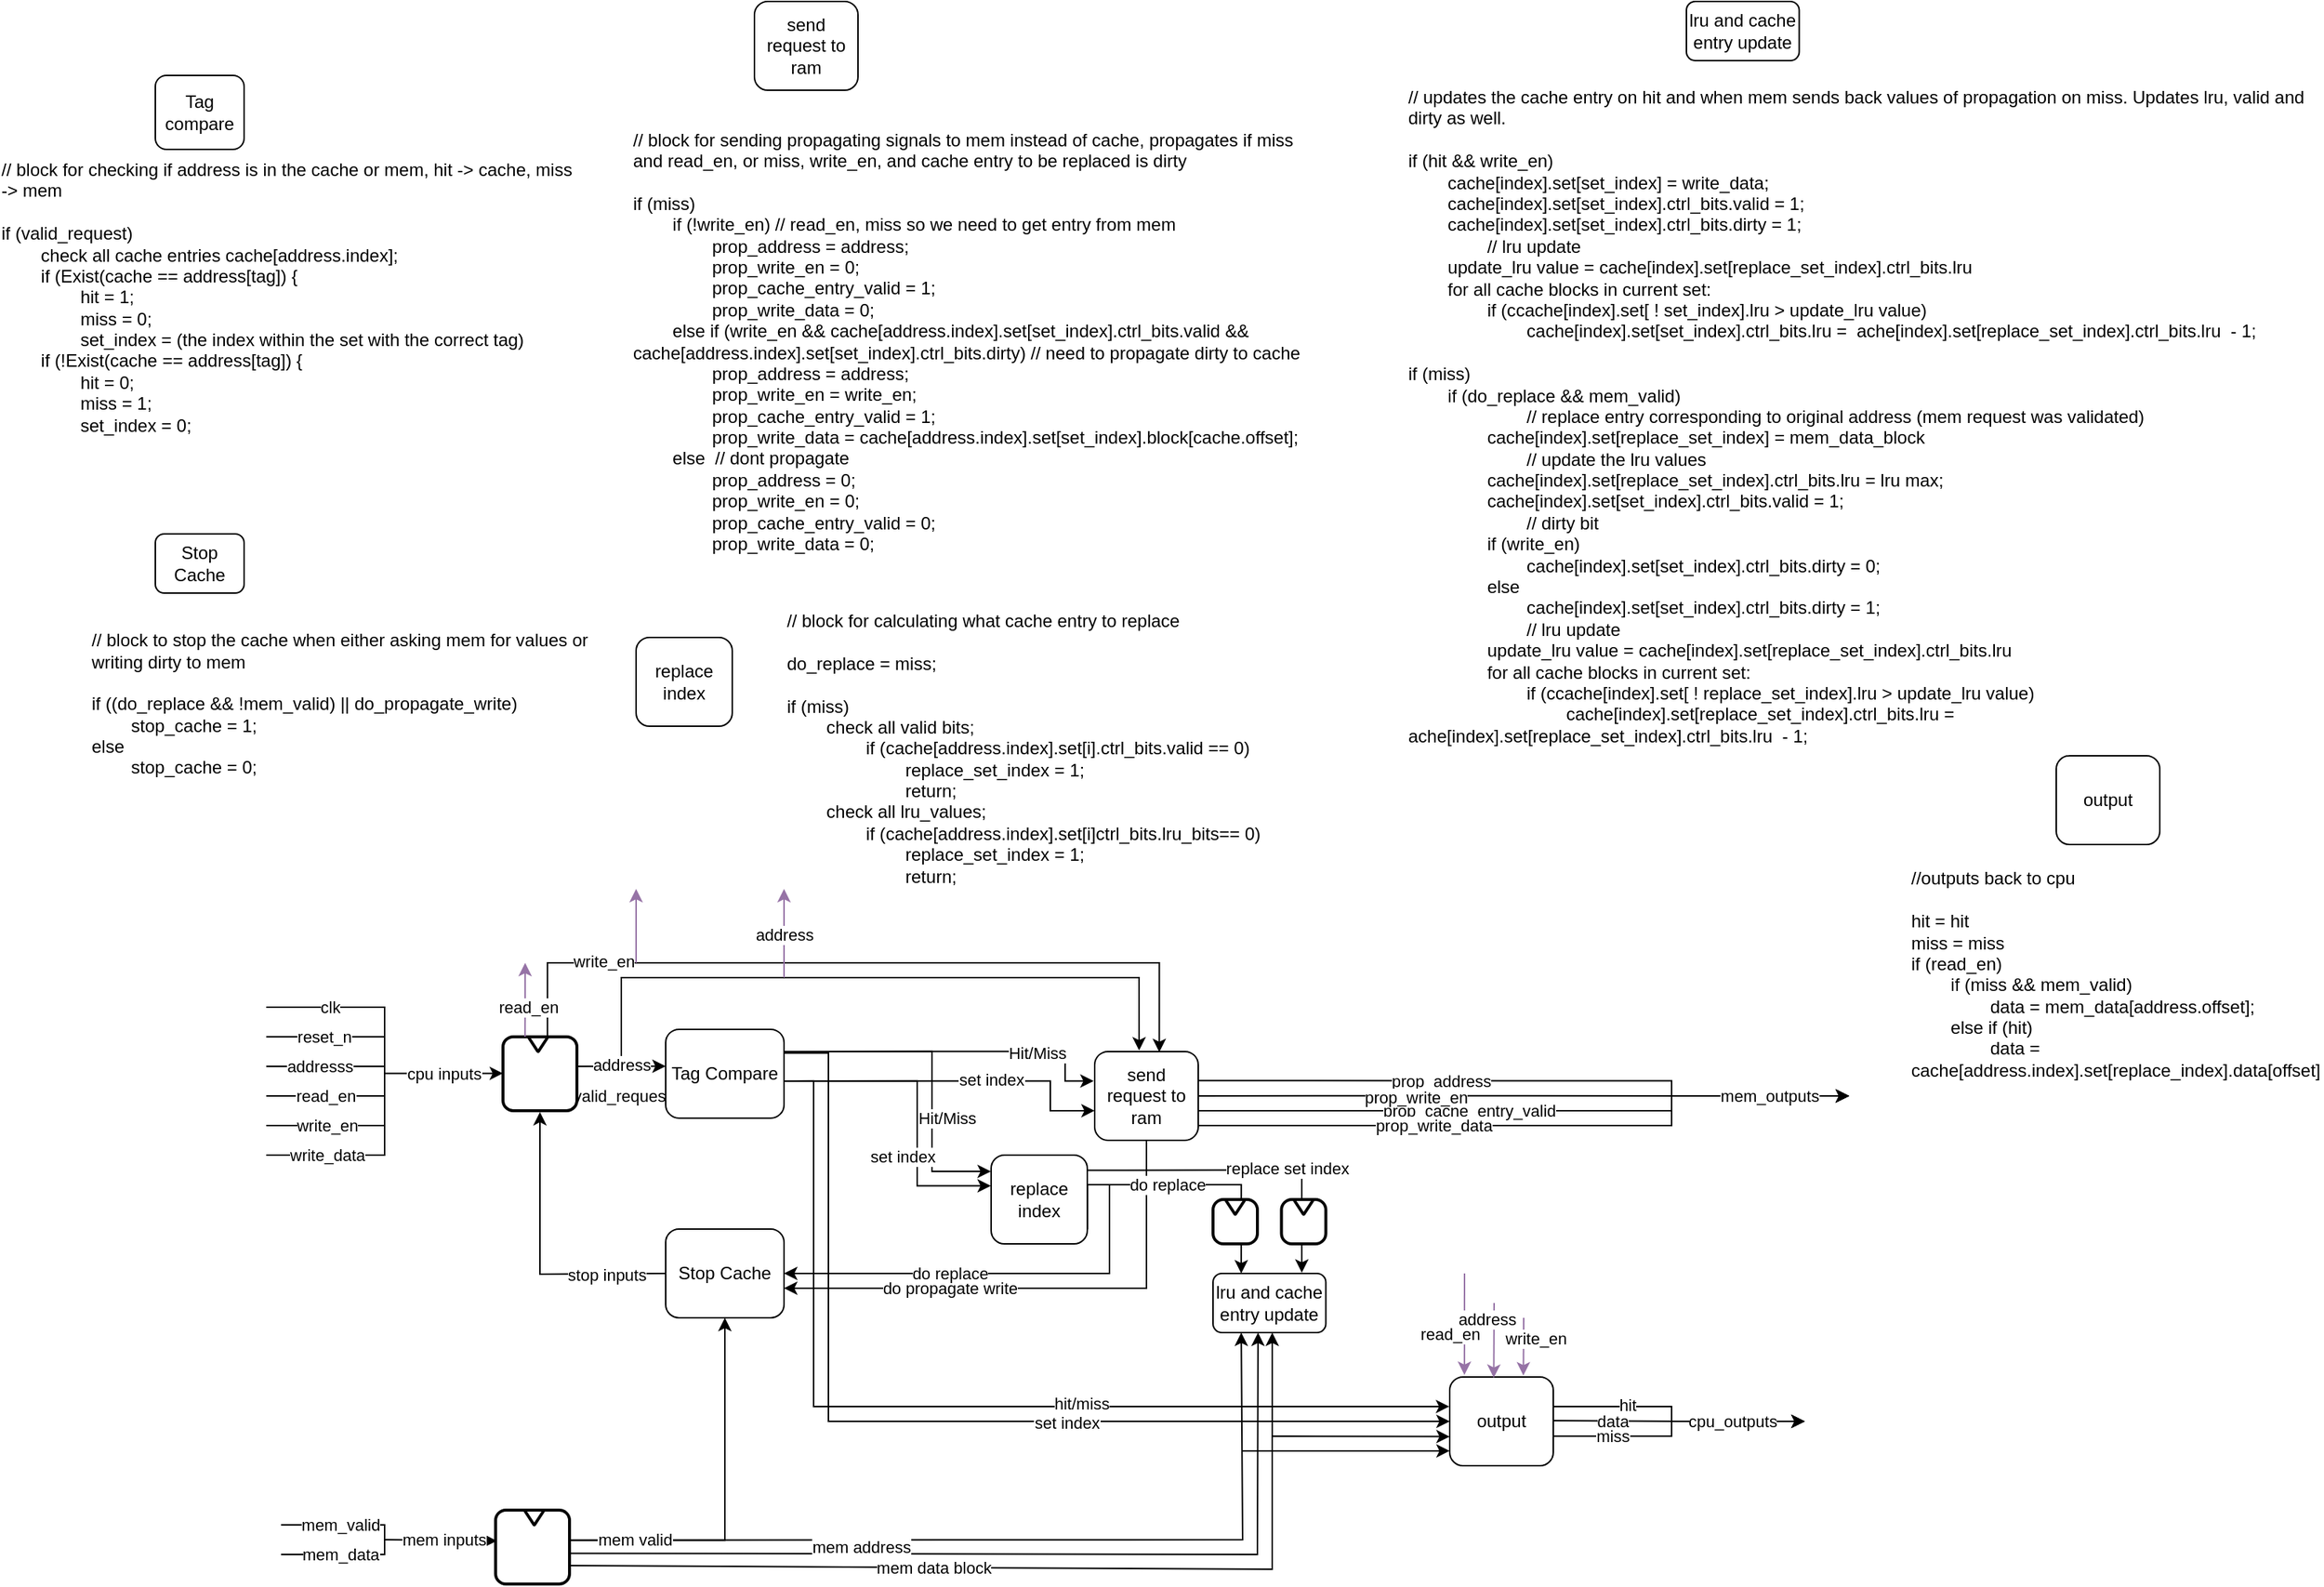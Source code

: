 <mxfile version="24.8.8">
  <diagram name="Page-1" id="Mi6-yE2qVwHB5zHYBC6W">
    <mxGraphModel dx="2074" dy="1106" grid="1" gridSize="10" guides="1" tooltips="1" connect="1" arrows="1" fold="1" page="1" pageScale="1" pageWidth="1654" pageHeight="1169" math="0" shadow="0">
      <root>
        <mxCell id="0" />
        <mxCell id="1" parent="0" />
        <mxCell id="vLvdCkl4RZaYLDGPKvzS-2" style="edgeStyle=orthogonalEdgeStyle;rounded=0;orthogonalLoop=1;jettySize=auto;html=1;entryX=0.429;entryY=-0.012;entryDx=0;entryDy=0;entryPerimeter=0;" edge="1" parent="1" target="vLvdCkl4RZaYLDGPKvzS-22">
          <mxGeometry relative="1" as="geometry">
            <mxPoint x="800" y="859.94" as="targetPoint" />
            <Array as="points">
              <mxPoint x="490" y="680" />
              <mxPoint x="840" y="680" />
            </Array>
            <mxPoint x="490" y="740" as="sourcePoint" />
          </mxGeometry>
        </mxCell>
        <mxCell id="vLvdCkl4RZaYLDGPKvzS-4" style="edgeStyle=orthogonalEdgeStyle;rounded=0;orthogonalLoop=1;jettySize=auto;html=1;" edge="1" parent="1">
          <mxGeometry relative="1" as="geometry">
            <mxPoint x="520" y="739.94" as="targetPoint" />
            <mxPoint x="460" y="739.94" as="sourcePoint" />
            <Array as="points">
              <mxPoint x="520" y="739.94" />
            </Array>
          </mxGeometry>
        </mxCell>
        <mxCell id="vLvdCkl4RZaYLDGPKvzS-5" value="address" style="edgeLabel;html=1;align=center;verticalAlign=middle;resizable=0;points=[];" vertex="1" connectable="0" parent="vLvdCkl4RZaYLDGPKvzS-4">
          <mxGeometry x="-0.33" y="1" relative="1" as="geometry">
            <mxPoint x="10" as="offset" />
          </mxGeometry>
        </mxCell>
        <mxCell id="vLvdCkl4RZaYLDGPKvzS-6" style="edgeStyle=orthogonalEdgeStyle;rounded=0;orthogonalLoop=1;jettySize=auto;html=1;entryX=0;entryY=0.5;entryDx=0;entryDy=0;" edge="1" parent="1">
          <mxGeometry relative="1" as="geometry">
            <mxPoint x="460" y="759.94" as="sourcePoint" />
            <mxPoint x="520" y="759.94" as="targetPoint" />
          </mxGeometry>
        </mxCell>
        <mxCell id="vLvdCkl4RZaYLDGPKvzS-7" value="valid_request" style="edgeLabel;html=1;align=center;verticalAlign=middle;resizable=0;points=[];" vertex="1" connectable="0" parent="vLvdCkl4RZaYLDGPKvzS-6">
          <mxGeometry x="0.203" y="1" relative="1" as="geometry">
            <mxPoint x="-6" y="1" as="offset" />
          </mxGeometry>
        </mxCell>
        <mxCell id="vLvdCkl4RZaYLDGPKvzS-8" value="" style="rounded=1;whiteSpace=wrap;html=1;absoluteArcSize=1;arcSize=14;strokeWidth=2;direction=south;" vertex="1" parent="1">
          <mxGeometry x="410" y="719.94" width="50" height="50" as="geometry" />
        </mxCell>
        <mxCell id="vLvdCkl4RZaYLDGPKvzS-9" value="" style="strokeWidth=2;html=1;shape=mxgraph.flowchart.merge_or_storage;whiteSpace=wrap;" vertex="1" parent="1">
          <mxGeometry x="427.5" y="719.94" width="12.5" height="10" as="geometry" />
        </mxCell>
        <mxCell id="vLvdCkl4RZaYLDGPKvzS-10" value="" style="endArrow=classic;html=1;rounded=0;" edge="1" parent="1">
          <mxGeometry width="50" height="50" relative="1" as="geometry">
            <mxPoint x="330" y="744.7" as="sourcePoint" />
            <mxPoint x="410" y="744.7" as="targetPoint" />
          </mxGeometry>
        </mxCell>
        <mxCell id="vLvdCkl4RZaYLDGPKvzS-11" value="cpu inputs" style="edgeLabel;html=1;align=center;verticalAlign=middle;resizable=0;points=[];" vertex="1" connectable="0" parent="vLvdCkl4RZaYLDGPKvzS-10">
          <mxGeometry x="-0.283" y="-1" relative="1" as="geometry">
            <mxPoint x="11" y="-1" as="offset" />
          </mxGeometry>
        </mxCell>
        <mxCell id="vLvdCkl4RZaYLDGPKvzS-12" style="edgeStyle=orthogonalEdgeStyle;rounded=0;orthogonalLoop=1;jettySize=auto;html=1;entryX=0;entryY=0.667;entryDx=0;entryDy=0;entryPerimeter=0;" edge="1" parent="1" target="vLvdCkl4RZaYLDGPKvzS-22">
          <mxGeometry relative="1" as="geometry">
            <mxPoint x="640" y="829.94" as="targetPoint" />
            <mxPoint x="600" y="749.94" as="sourcePoint" />
            <Array as="points">
              <mxPoint x="780" y="750" />
              <mxPoint x="780" y="770" />
            </Array>
          </mxGeometry>
        </mxCell>
        <mxCell id="vLvdCkl4RZaYLDGPKvzS-13" value="set index" style="edgeLabel;html=1;align=center;verticalAlign=middle;resizable=0;points=[];" vertex="1" connectable="0" parent="vLvdCkl4RZaYLDGPKvzS-12">
          <mxGeometry x="0.219" y="1" relative="1" as="geometry">
            <mxPoint as="offset" />
          </mxGeometry>
        </mxCell>
        <mxCell id="vLvdCkl4RZaYLDGPKvzS-14" style="edgeStyle=orthogonalEdgeStyle;rounded=0;orthogonalLoop=1;jettySize=auto;html=1;entryX=-0.01;entryY=0.333;entryDx=0;entryDy=0;entryPerimeter=0;" edge="1" parent="1" target="vLvdCkl4RZaYLDGPKvzS-22">
          <mxGeometry relative="1" as="geometry">
            <mxPoint x="813" y="750" as="targetPoint" />
            <mxPoint x="600" y="729.94" as="sourcePoint" />
            <Array as="points">
              <mxPoint x="790" y="730" />
              <mxPoint x="790" y="750" />
            </Array>
          </mxGeometry>
        </mxCell>
        <mxCell id="vLvdCkl4RZaYLDGPKvzS-15" value="Hit/Miss" style="edgeLabel;html=1;align=center;verticalAlign=middle;resizable=0;points=[];" vertex="1" connectable="0" parent="vLvdCkl4RZaYLDGPKvzS-14">
          <mxGeometry x="0.487" y="-1" relative="1" as="geometry">
            <mxPoint as="offset" />
          </mxGeometry>
        </mxCell>
        <mxCell id="vLvdCkl4RZaYLDGPKvzS-16" value="Tag Compare" style="rounded=1;whiteSpace=wrap;html=1;" vertex="1" parent="1">
          <mxGeometry x="520" y="714.94" width="80" height="60" as="geometry" />
        </mxCell>
        <mxCell id="vLvdCkl4RZaYLDGPKvzS-17" value="Stop Cache" style="rounded=1;whiteSpace=wrap;html=1;" vertex="1" parent="1">
          <mxGeometry x="520" y="850" width="80" height="60" as="geometry" />
        </mxCell>
        <mxCell id="vLvdCkl4RZaYLDGPKvzS-18" style="edgeStyle=orthogonalEdgeStyle;rounded=0;orthogonalLoop=1;jettySize=auto;html=1;exitX=1;exitY=0.329;exitDx=0;exitDy=0;exitPerimeter=0;" edge="1" parent="1" source="vLvdCkl4RZaYLDGPKvzS-22">
          <mxGeometry relative="1" as="geometry">
            <mxPoint x="1320" y="760" as="targetPoint" />
            <mxPoint x="841" y="749" as="sourcePoint" />
            <Array as="points">
              <mxPoint x="1200" y="750" />
              <mxPoint x="1200" y="760" />
            </Array>
          </mxGeometry>
        </mxCell>
        <mxCell id="vLvdCkl4RZaYLDGPKvzS-19" value="&lt;div&gt;prop_address&lt;/div&gt;" style="edgeLabel;html=1;align=center;verticalAlign=middle;resizable=0;points=[];" vertex="1" connectable="0" parent="vLvdCkl4RZaYLDGPKvzS-18">
          <mxGeometry x="0.227" relative="1" as="geometry">
            <mxPoint x="-113" as="offset" />
          </mxGeometry>
        </mxCell>
        <mxCell id="vLvdCkl4RZaYLDGPKvzS-20" style="edgeStyle=orthogonalEdgeStyle;rounded=0;orthogonalLoop=1;jettySize=auto;html=1;" edge="1" parent="1" source="vLvdCkl4RZaYLDGPKvzS-22">
          <mxGeometry relative="1" as="geometry">
            <mxPoint x="600" y="890" as="targetPoint" />
            <Array as="points">
              <mxPoint x="805" y="890" />
              <mxPoint x="600" y="890" />
            </Array>
          </mxGeometry>
        </mxCell>
        <mxCell id="vLvdCkl4RZaYLDGPKvzS-21" value="do propagate write" style="edgeLabel;html=1;align=center;verticalAlign=middle;resizable=0;points=[];" vertex="1" connectable="0" parent="vLvdCkl4RZaYLDGPKvzS-20">
          <mxGeometry x="-0.22" relative="1" as="geometry">
            <mxPoint x="-99" as="offset" />
          </mxGeometry>
        </mxCell>
        <mxCell id="vLvdCkl4RZaYLDGPKvzS-22" value="send request to ram" style="rounded=1;whiteSpace=wrap;html=1;" vertex="1" parent="1">
          <mxGeometry x="810" y="729.94" width="70" height="60" as="geometry" />
        </mxCell>
        <mxCell id="vLvdCkl4RZaYLDGPKvzS-23" style="edgeStyle=orthogonalEdgeStyle;rounded=0;orthogonalLoop=1;jettySize=auto;html=1;entryX=0.624;entryY=0.007;entryDx=0;entryDy=0;entryPerimeter=0;exitX=-0.005;exitY=0.398;exitDx=0;exitDy=0;exitPerimeter=0;" edge="1" parent="1" source="vLvdCkl4RZaYLDGPKvzS-8" target="vLvdCkl4RZaYLDGPKvzS-22">
          <mxGeometry relative="1" as="geometry">
            <mxPoint x="820" y="730" as="targetPoint" />
            <mxPoint x="450" y="720" as="sourcePoint" />
            <Array as="points">
              <mxPoint x="440" y="670" />
              <mxPoint x="854" y="670" />
            </Array>
          </mxGeometry>
        </mxCell>
        <mxCell id="vLvdCkl4RZaYLDGPKvzS-24" value="write_en" style="edgeLabel;html=1;align=center;verticalAlign=middle;resizable=0;points=[];" vertex="1" connectable="0" parent="vLvdCkl4RZaYLDGPKvzS-23">
          <mxGeometry x="-0.265" y="1" relative="1" as="geometry">
            <mxPoint x="-105" as="offset" />
          </mxGeometry>
        </mxCell>
        <mxCell id="vLvdCkl4RZaYLDGPKvzS-25" style="edgeStyle=orthogonalEdgeStyle;rounded=0;orthogonalLoop=1;jettySize=auto;html=1;" edge="1" parent="1">
          <mxGeometry relative="1" as="geometry">
            <mxPoint x="790" y="820" as="sourcePoint" />
            <mxPoint x="600" y="880" as="targetPoint" />
            <Array as="points">
              <mxPoint x="820" y="820" />
              <mxPoint x="820" y="880" />
            </Array>
          </mxGeometry>
        </mxCell>
        <mxCell id="vLvdCkl4RZaYLDGPKvzS-26" value="do replace" style="edgeLabel;html=1;align=center;verticalAlign=middle;resizable=0;points=[];" vertex="1" connectable="0" parent="vLvdCkl4RZaYLDGPKvzS-25">
          <mxGeometry x="0.117" y="1" relative="1" as="geometry">
            <mxPoint x="-25" y="-1" as="offset" />
          </mxGeometry>
        </mxCell>
        <mxCell id="vLvdCkl4RZaYLDGPKvzS-27" style="edgeStyle=orthogonalEdgeStyle;rounded=0;orthogonalLoop=1;jettySize=auto;html=1;entryX=0.25;entryY=0;entryDx=0;entryDy=0;exitX=1.003;exitY=0.837;exitDx=0;exitDy=0;exitPerimeter=0;" edge="1" parent="1" source="vLvdCkl4RZaYLDGPKvzS-29" target="vLvdCkl4RZaYLDGPKvzS-51">
          <mxGeometry relative="1" as="geometry">
            <mxPoint x="640" y="889.94" as="sourcePoint" />
            <mxPoint x="640" y="949.94" as="targetPoint" />
            <Array as="points">
              <mxPoint x="778" y="820" />
              <mxPoint x="910" y="820" />
              <mxPoint x="910" y="830" />
            </Array>
          </mxGeometry>
        </mxCell>
        <mxCell id="vLvdCkl4RZaYLDGPKvzS-28" value="do replace" style="edgeLabel;html=1;align=center;verticalAlign=middle;resizable=0;points=[];" vertex="1" connectable="0" parent="vLvdCkl4RZaYLDGPKvzS-27">
          <mxGeometry x="0.233" y="1" relative="1" as="geometry">
            <mxPoint x="-15" y="1" as="offset" />
          </mxGeometry>
        </mxCell>
        <mxCell id="vLvdCkl4RZaYLDGPKvzS-29" value="replace index" style="rounded=1;whiteSpace=wrap;html=1;" vertex="1" parent="1">
          <mxGeometry x="740" y="800" width="65" height="60" as="geometry" />
        </mxCell>
        <mxCell id="vLvdCkl4RZaYLDGPKvzS-30" style="edgeStyle=orthogonalEdgeStyle;rounded=0;orthogonalLoop=1;jettySize=auto;html=1;entryX=-0.003;entryY=0.175;entryDx=0;entryDy=0;entryPerimeter=0;" edge="1" parent="1" target="vLvdCkl4RZaYLDGPKvzS-29">
          <mxGeometry relative="1" as="geometry">
            <mxPoint x="740" y="820" as="targetPoint" />
            <mxPoint x="600" y="729.94" as="sourcePoint" />
            <Array as="points">
              <mxPoint x="700" y="730" />
              <mxPoint x="700" y="811" />
              <mxPoint x="740" y="811" />
            </Array>
          </mxGeometry>
        </mxCell>
        <mxCell id="vLvdCkl4RZaYLDGPKvzS-31" value="Hit/Miss" style="edgeLabel;html=1;align=center;verticalAlign=middle;resizable=0;points=[];" vertex="1" connectable="0" parent="vLvdCkl4RZaYLDGPKvzS-30">
          <mxGeometry x="0.487" y="-1" relative="1" as="geometry">
            <mxPoint x="11" y="-20" as="offset" />
          </mxGeometry>
        </mxCell>
        <mxCell id="vLvdCkl4RZaYLDGPKvzS-32" style="edgeStyle=orthogonalEdgeStyle;rounded=0;orthogonalLoop=1;jettySize=auto;html=1;" edge="1" parent="1">
          <mxGeometry relative="1" as="geometry">
            <mxPoint x="1320" y="760" as="targetPoint" />
            <mxPoint x="880" y="770" as="sourcePoint" />
            <Array as="points">
              <mxPoint x="1200" y="770" />
              <mxPoint x="1200" y="760" />
            </Array>
          </mxGeometry>
        </mxCell>
        <mxCell id="vLvdCkl4RZaYLDGPKvzS-33" value="prop_cache_entry_valid" style="edgeLabel;html=1;align=center;verticalAlign=middle;resizable=0;points=[];" vertex="1" connectable="0" parent="vLvdCkl4RZaYLDGPKvzS-32">
          <mxGeometry x="0.227" relative="1" as="geometry">
            <mxPoint x="-93" as="offset" />
          </mxGeometry>
        </mxCell>
        <mxCell id="vLvdCkl4RZaYLDGPKvzS-34" style="edgeStyle=orthogonalEdgeStyle;rounded=0;orthogonalLoop=1;jettySize=auto;html=1;exitX=1;exitY=0.5;exitDx=0;exitDy=0;" edge="1" parent="1" source="vLvdCkl4RZaYLDGPKvzS-22">
          <mxGeometry relative="1" as="geometry">
            <mxPoint x="1320" y="760" as="targetPoint" />
            <mxPoint x="880" y="760" as="sourcePoint" />
            <Array as="points" />
          </mxGeometry>
        </mxCell>
        <mxCell id="vLvdCkl4RZaYLDGPKvzS-35" value="prop_write_en" style="edgeLabel;html=1;align=center;verticalAlign=middle;resizable=0;points=[];" vertex="1" connectable="0" parent="vLvdCkl4RZaYLDGPKvzS-34">
          <mxGeometry x="0.227" relative="1" as="geometry">
            <mxPoint x="-123" as="offset" />
          </mxGeometry>
        </mxCell>
        <mxCell id="vLvdCkl4RZaYLDGPKvzS-36" style="edgeStyle=orthogonalEdgeStyle;rounded=0;orthogonalLoop=1;jettySize=auto;html=1;" edge="1" parent="1">
          <mxGeometry relative="1" as="geometry">
            <mxPoint x="1320" y="760" as="targetPoint" />
            <mxPoint x="880" y="780" as="sourcePoint" />
            <Array as="points">
              <mxPoint x="1200" y="780" />
              <mxPoint x="1200" y="760" />
            </Array>
          </mxGeometry>
        </mxCell>
        <mxCell id="vLvdCkl4RZaYLDGPKvzS-37" value="prop_write_data" style="edgeLabel;html=1;align=center;verticalAlign=middle;resizable=0;points=[];" vertex="1" connectable="0" parent="vLvdCkl4RZaYLDGPKvzS-36">
          <mxGeometry x="0.227" relative="1" as="geometry">
            <mxPoint x="-123" as="offset" />
          </mxGeometry>
        </mxCell>
        <mxCell id="vLvdCkl4RZaYLDGPKvzS-340" value="mem_outputs" style="edgeLabel;html=1;align=center;verticalAlign=middle;resizable=0;points=[];" vertex="1" connectable="0" parent="vLvdCkl4RZaYLDGPKvzS-36">
          <mxGeometry x="0.762" relative="1" as="geometry">
            <mxPoint as="offset" />
          </mxGeometry>
        </mxCell>
        <mxCell id="vLvdCkl4RZaYLDGPKvzS-38" style="edgeStyle=orthogonalEdgeStyle;rounded=0;orthogonalLoop=1;jettySize=auto;html=1;exitX=1.003;exitY=0.408;exitDx=0;exitDy=0;exitPerimeter=0;" edge="1" parent="1">
          <mxGeometry relative="1" as="geometry">
            <mxPoint x="1290" y="980" as="targetPoint" />
            <mxPoint x="1120.0" y="979.48" as="sourcePoint" />
          </mxGeometry>
        </mxCell>
        <mxCell id="vLvdCkl4RZaYLDGPKvzS-39" value="data" style="edgeLabel;html=1;align=center;verticalAlign=middle;resizable=0;points=[];" vertex="1" connectable="0" parent="vLvdCkl4RZaYLDGPKvzS-38">
          <mxGeometry x="-0.17" y="1" relative="1" as="geometry">
            <mxPoint x="-31" y="1" as="offset" />
          </mxGeometry>
        </mxCell>
        <mxCell id="vLvdCkl4RZaYLDGPKvzS-40" value="output" style="rounded=1;whiteSpace=wrap;html=1;" vertex="1" parent="1">
          <mxGeometry x="1050" y="950" width="70" height="60" as="geometry" />
        </mxCell>
        <mxCell id="vLvdCkl4RZaYLDGPKvzS-41" style="edgeStyle=orthogonalEdgeStyle;rounded=0;orthogonalLoop=1;jettySize=auto;html=1;entryX=-0.004;entryY=0.333;entryDx=0;entryDy=0;entryPerimeter=0;" edge="1" parent="1" target="vLvdCkl4RZaYLDGPKvzS-40">
          <mxGeometry relative="1" as="geometry">
            <mxPoint x="560" y="929.94" as="targetPoint" />
            <mxPoint x="600" y="749.94" as="sourcePoint" />
            <Array as="points">
              <mxPoint x="620" y="750" />
              <mxPoint x="620" y="970" />
            </Array>
          </mxGeometry>
        </mxCell>
        <mxCell id="vLvdCkl4RZaYLDGPKvzS-42" value="hit/miss" style="edgeLabel;html=1;align=center;verticalAlign=middle;resizable=0;points=[];" vertex="1" connectable="0" parent="vLvdCkl4RZaYLDGPKvzS-41">
          <mxGeometry x="0.256" y="2" relative="1" as="geometry">
            <mxPoint as="offset" />
          </mxGeometry>
        </mxCell>
        <mxCell id="vLvdCkl4RZaYLDGPKvzS-43" style="edgeStyle=orthogonalEdgeStyle;rounded=0;orthogonalLoop=1;jettySize=auto;html=1;entryX=0;entryY=0.5;entryDx=0;entryDy=0;" edge="1" parent="1" target="vLvdCkl4RZaYLDGPKvzS-40">
          <mxGeometry relative="1" as="geometry">
            <mxPoint x="570" y="919.94" as="targetPoint" />
            <mxPoint x="600" y="729.94" as="sourcePoint" />
            <Array as="points">
              <mxPoint x="600" y="731" />
              <mxPoint x="630" y="731" />
              <mxPoint x="630" y="980" />
            </Array>
          </mxGeometry>
        </mxCell>
        <mxCell id="vLvdCkl4RZaYLDGPKvzS-44" value="set index" style="edgeLabel;html=1;align=center;verticalAlign=middle;resizable=0;points=[];" vertex="1" connectable="0" parent="vLvdCkl4RZaYLDGPKvzS-43">
          <mxGeometry x="0.258" y="-1" relative="1" as="geometry">
            <mxPoint as="offset" />
          </mxGeometry>
        </mxCell>
        <mxCell id="vLvdCkl4RZaYLDGPKvzS-45" style="edgeStyle=orthogonalEdgeStyle;rounded=0;orthogonalLoop=1;jettySize=auto;html=1;" edge="1" parent="1">
          <mxGeometry relative="1" as="geometry">
            <mxPoint x="1290" y="980" as="targetPoint" />
            <mxPoint x="1120" y="970" as="sourcePoint" />
            <Array as="points">
              <mxPoint x="1120" y="970" />
              <mxPoint x="1200" y="970" />
            </Array>
          </mxGeometry>
        </mxCell>
        <mxCell id="vLvdCkl4RZaYLDGPKvzS-46" value="hit" style="edgeLabel;html=1;align=center;verticalAlign=middle;resizable=0;points=[];" vertex="1" connectable="0" parent="vLvdCkl4RZaYLDGPKvzS-45">
          <mxGeometry x="-0.17" y="1" relative="1" as="geometry">
            <mxPoint x="-25" as="offset" />
          </mxGeometry>
        </mxCell>
        <mxCell id="vLvdCkl4RZaYLDGPKvzS-49" style="edgeStyle=orthogonalEdgeStyle;rounded=0;orthogonalLoop=1;jettySize=auto;html=1;entryX=1.018;entryY=0.5;entryDx=0;entryDy=0;entryPerimeter=0;" edge="1" parent="1" target="vLvdCkl4RZaYLDGPKvzS-8">
          <mxGeometry relative="1" as="geometry">
            <mxPoint x="520" y="880" as="sourcePoint" />
            <mxPoint x="440" y="770" as="targetPoint" />
          </mxGeometry>
        </mxCell>
        <mxCell id="vLvdCkl4RZaYLDGPKvzS-50" value="stop inputs" style="edgeLabel;html=1;align=center;verticalAlign=middle;resizable=0;points=[];" vertex="1" connectable="0" parent="vLvdCkl4RZaYLDGPKvzS-49">
          <mxGeometry x="-0.233" y="1" relative="1" as="geometry">
            <mxPoint x="34" y="-1" as="offset" />
          </mxGeometry>
        </mxCell>
        <mxCell id="vLvdCkl4RZaYLDGPKvzS-51" value="lru and cache entry update" style="rounded=1;whiteSpace=wrap;html=1;" vertex="1" parent="1">
          <mxGeometry x="890" y="880" width="76.25" height="40" as="geometry" />
        </mxCell>
        <mxCell id="vLvdCkl4RZaYLDGPKvzS-52" value="" style="rounded=1;whiteSpace=wrap;html=1;absoluteArcSize=1;arcSize=14;strokeWidth=2;direction=south;" vertex="1" parent="1">
          <mxGeometry x="405.0" y="1040" width="50" height="50" as="geometry" />
        </mxCell>
        <mxCell id="vLvdCkl4RZaYLDGPKvzS-53" value="" style="strokeWidth=2;html=1;shape=mxgraph.flowchart.merge_or_storage;whiteSpace=wrap;" vertex="1" parent="1">
          <mxGeometry x="424.91" y="1040" width="12.5" height="10" as="geometry" />
        </mxCell>
        <mxCell id="vLvdCkl4RZaYLDGPKvzS-54" style="edgeStyle=orthogonalEdgeStyle;rounded=0;orthogonalLoop=1;jettySize=auto;html=1;entryX=0.5;entryY=1;entryDx=0;entryDy=0;exitX=0.408;exitY=-0.012;exitDx=0;exitDy=0;exitPerimeter=0;" edge="1" parent="1" source="vLvdCkl4RZaYLDGPKvzS-52" target="vLvdCkl4RZaYLDGPKvzS-17">
          <mxGeometry relative="1" as="geometry">
            <mxPoint x="570" y="1060" as="sourcePoint" />
            <mxPoint x="421" y="889.94" as="targetPoint" />
            <Array as="points">
              <mxPoint x="560" y="1060" />
            </Array>
          </mxGeometry>
        </mxCell>
        <mxCell id="vLvdCkl4RZaYLDGPKvzS-55" value="" style="endArrow=classic;html=1;rounded=0;entryX=0.417;entryY=0.981;entryDx=0;entryDy=0;entryPerimeter=0;" edge="1" parent="1" target="vLvdCkl4RZaYLDGPKvzS-52">
          <mxGeometry width="50" height="50" relative="1" as="geometry">
            <mxPoint x="330" y="1060" as="sourcePoint" />
            <mxPoint x="920" y="1050" as="targetPoint" />
            <Array as="points" />
          </mxGeometry>
        </mxCell>
        <mxCell id="vLvdCkl4RZaYLDGPKvzS-56" value="mem inputs" style="edgeLabel;html=1;align=center;verticalAlign=middle;resizable=0;points=[];" vertex="1" connectable="0" parent="vLvdCkl4RZaYLDGPKvzS-55">
          <mxGeometry x="0.098" y="1" relative="1" as="geometry">
            <mxPoint x="-2" as="offset" />
          </mxGeometry>
        </mxCell>
        <mxCell id="vLvdCkl4RZaYLDGPKvzS-57" value="Tag compare" style="rounded=1;whiteSpace=wrap;html=1;" vertex="1" parent="1">
          <mxGeometry x="175" y="70" width="60" height="50" as="geometry" />
        </mxCell>
        <mxCell id="vLvdCkl4RZaYLDGPKvzS-80" value="Stop Cache" style="rounded=1;whiteSpace=wrap;html=1;" vertex="1" parent="1">
          <mxGeometry x="175" y="380" width="60" height="40" as="geometry" />
        </mxCell>
        <mxCell id="vLvdCkl4RZaYLDGPKvzS-91" value="send request to ram" style="rounded=1;whiteSpace=wrap;html=1;" vertex="1" parent="1">
          <mxGeometry x="580" y="20" width="70" height="60" as="geometry" />
        </mxCell>
        <mxCell id="vLvdCkl4RZaYLDGPKvzS-163" value="replace index" style="rounded=1;whiteSpace=wrap;html=1;" vertex="1" parent="1">
          <mxGeometry x="500" y="450.0" width="65" height="60" as="geometry" />
        </mxCell>
        <mxCell id="vLvdCkl4RZaYLDGPKvzS-165" value="" style="endArrow=classic;html=1;rounded=0;exitX=0.75;exitY=0;exitDx=0;exitDy=0;entryX=0;entryY=0.672;entryDx=0;entryDy=0;entryPerimeter=0;" edge="1" parent="1" source="vLvdCkl4RZaYLDGPKvzS-52" target="vLvdCkl4RZaYLDGPKvzS-40">
          <mxGeometry width="50" height="50" relative="1" as="geometry">
            <mxPoint x="600" y="940" as="sourcePoint" />
            <mxPoint x="650" y="890" as="targetPoint" />
            <Array as="points">
              <mxPoint x="930" y="1080" />
              <mxPoint x="930" y="990" />
            </Array>
          </mxGeometry>
        </mxCell>
        <mxCell id="vLvdCkl4RZaYLDGPKvzS-166" value="mem data block" style="edgeLabel;html=1;align=center;verticalAlign=middle;resizable=0;points=[];" vertex="1" connectable="0" parent="vLvdCkl4RZaYLDGPKvzS-165">
          <mxGeometry x="-0.295" relative="1" as="geometry">
            <mxPoint x="4" as="offset" />
          </mxGeometry>
        </mxCell>
        <mxCell id="vLvdCkl4RZaYLDGPKvzS-167" value="" style="endArrow=classic;html=1;rounded=0;exitX=0.408;exitY=-0.003;exitDx=0;exitDy=0;exitPerimeter=0;entryX=0.25;entryY=1;entryDx=0;entryDy=0;" edge="1" parent="1" source="vLvdCkl4RZaYLDGPKvzS-52" target="vLvdCkl4RZaYLDGPKvzS-51">
          <mxGeometry width="50" height="50" relative="1" as="geometry">
            <mxPoint x="690" y="1020" as="sourcePoint" />
            <mxPoint x="930" y="920" as="targetPoint" />
            <Array as="points">
              <mxPoint x="910" y="1060" />
            </Array>
          </mxGeometry>
        </mxCell>
        <mxCell id="vLvdCkl4RZaYLDGPKvzS-168" value="mem valid" style="edgeLabel;html=1;align=center;verticalAlign=middle;resizable=0;points=[];" vertex="1" connectable="0" parent="vLvdCkl4RZaYLDGPKvzS-167">
          <mxGeometry x="0.238" relative="1" as="geometry">
            <mxPoint x="-324" as="offset" />
          </mxGeometry>
        </mxCell>
        <mxCell id="vLvdCkl4RZaYLDGPKvzS-169" value="" style="endArrow=classic;html=1;rounded=0;exitX=0.584;exitY=-0.011;exitDx=0;exitDy=0;entryX=0.399;entryY=1;entryDx=0;entryDy=0;entryPerimeter=0;exitPerimeter=0;" edge="1" parent="1" source="vLvdCkl4RZaYLDGPKvzS-52" target="vLvdCkl4RZaYLDGPKvzS-51">
          <mxGeometry width="50" height="50" relative="1" as="geometry">
            <mxPoint x="630" y="1030" as="sourcePoint" />
            <mxPoint x="680" y="980" as="targetPoint" />
            <Array as="points">
              <mxPoint x="920" y="1070" />
            </Array>
          </mxGeometry>
        </mxCell>
        <mxCell id="vLvdCkl4RZaYLDGPKvzS-170" value="mem address" style="edgeLabel;html=1;align=center;verticalAlign=middle;resizable=0;points=[];" vertex="1" connectable="0" parent="vLvdCkl4RZaYLDGPKvzS-169">
          <mxGeometry x="-0.433" relative="1" as="geometry">
            <mxPoint x="22" y="-5" as="offset" />
          </mxGeometry>
        </mxCell>
        <mxCell id="vLvdCkl4RZaYLDGPKvzS-171" value="" style="endArrow=classic;html=1;rounded=0;exitX=0.998;exitY=0.171;exitDx=0;exitDy=0;exitPerimeter=0;entryX=0.787;entryY=-0.013;entryDx=0;entryDy=0;entryPerimeter=0;" edge="1" parent="1" source="vLvdCkl4RZaYLDGPKvzS-29" target="vLvdCkl4RZaYLDGPKvzS-51">
          <mxGeometry width="50" height="50" relative="1" as="geometry">
            <mxPoint x="790" y="870" as="sourcePoint" />
            <mxPoint x="840" y="820" as="targetPoint" />
            <Array as="points">
              <mxPoint x="950" y="810" />
            </Array>
          </mxGeometry>
        </mxCell>
        <mxCell id="vLvdCkl4RZaYLDGPKvzS-172" value="replace set index" style="edgeLabel;html=1;align=center;verticalAlign=middle;resizable=0;points=[];" vertex="1" connectable="0" parent="vLvdCkl4RZaYLDGPKvzS-171">
          <mxGeometry x="0.33" y="1" relative="1" as="geometry">
            <mxPoint x="-8" as="offset" />
          </mxGeometry>
        </mxCell>
        <mxCell id="vLvdCkl4RZaYLDGPKvzS-173" value="" style="rounded=1;whiteSpace=wrap;html=1;absoluteArcSize=1;arcSize=14;strokeWidth=2;direction=south;" vertex="1" parent="1">
          <mxGeometry x="936.25" y="830" width="30" height="30" as="geometry" />
        </mxCell>
        <mxCell id="vLvdCkl4RZaYLDGPKvzS-174" value="" style="strokeWidth=2;html=1;shape=mxgraph.flowchart.merge_or_storage;whiteSpace=wrap;" vertex="1" parent="1">
          <mxGeometry x="945" y="830" width="12.5" height="10" as="geometry" />
        </mxCell>
        <mxCell id="vLvdCkl4RZaYLDGPKvzS-175" value="" style="rounded=1;whiteSpace=wrap;html=1;absoluteArcSize=1;arcSize=14;strokeWidth=2;direction=south;" vertex="1" parent="1">
          <mxGeometry x="890" y="830" width="30" height="30" as="geometry" />
        </mxCell>
        <mxCell id="vLvdCkl4RZaYLDGPKvzS-176" value="" style="strokeWidth=2;html=1;shape=mxgraph.flowchart.merge_or_storage;whiteSpace=wrap;" vertex="1" parent="1">
          <mxGeometry x="898.75" y="830" width="12.5" height="10" as="geometry" />
        </mxCell>
        <mxCell id="vLvdCkl4RZaYLDGPKvzS-181" value="" style="endArrow=classic;html=1;rounded=0;entryX=0.142;entryY=-0.023;entryDx=0;entryDy=0;fillColor=#e1d5e7;strokeColor=#9673a6;entryPerimeter=0;" edge="1" parent="1" target="vLvdCkl4RZaYLDGPKvzS-40">
          <mxGeometry width="50" height="50" relative="1" as="geometry">
            <mxPoint x="1060" y="880" as="sourcePoint" />
            <mxPoint x="1110" y="880.0" as="targetPoint" />
          </mxGeometry>
        </mxCell>
        <mxCell id="vLvdCkl4RZaYLDGPKvzS-182" value="read_en" style="edgeLabel;html=1;align=center;verticalAlign=middle;resizable=0;points=[];" vertex="1" connectable="0" parent="vLvdCkl4RZaYLDGPKvzS-181">
          <mxGeometry x="-0.2" relative="1" as="geometry">
            <mxPoint x="-10" y="13" as="offset" />
          </mxGeometry>
        </mxCell>
        <mxCell id="vLvdCkl4RZaYLDGPKvzS-203" value="" style="endArrow=classic;html=1;rounded=0;entryX=0.711;entryY=-0.017;entryDx=0;entryDy=0;fillColor=#e1d5e7;strokeColor=#9673a6;entryPerimeter=0;" edge="1" parent="1" target="vLvdCkl4RZaYLDGPKvzS-40">
          <mxGeometry width="50" height="50" relative="1" as="geometry">
            <mxPoint x="1100" y="910" as="sourcePoint" />
            <mxPoint x="1170" y="910" as="targetPoint" />
          </mxGeometry>
        </mxCell>
        <mxCell id="vLvdCkl4RZaYLDGPKvzS-204" value="write_en" style="edgeLabel;html=1;align=center;verticalAlign=middle;resizable=0;points=[];" vertex="1" connectable="0" parent="vLvdCkl4RZaYLDGPKvzS-203">
          <mxGeometry x="-0.347" y="1" relative="1" as="geometry">
            <mxPoint x="7" y="1" as="offset" />
          </mxGeometry>
        </mxCell>
        <mxCell id="vLvdCkl4RZaYLDGPKvzS-205" style="edgeStyle=orthogonalEdgeStyle;rounded=0;orthogonalLoop=1;jettySize=auto;html=1;entryX=-0.003;entryY=0.346;entryDx=0;entryDy=0;entryPerimeter=0;" edge="1" parent="1" target="vLvdCkl4RZaYLDGPKvzS-29">
          <mxGeometry relative="1" as="geometry">
            <mxPoint x="810" y="770" as="targetPoint" />
            <mxPoint x="600" y="749.94" as="sourcePoint" />
            <Array as="points">
              <mxPoint x="690" y="750" />
              <mxPoint x="690" y="821" />
            </Array>
          </mxGeometry>
        </mxCell>
        <mxCell id="vLvdCkl4RZaYLDGPKvzS-206" value="set index" style="edgeLabel;html=1;align=center;verticalAlign=middle;resizable=0;points=[];" vertex="1" connectable="0" parent="vLvdCkl4RZaYLDGPKvzS-205">
          <mxGeometry x="0.219" y="1" relative="1" as="geometry">
            <mxPoint x="-11" y="12" as="offset" />
          </mxGeometry>
        </mxCell>
        <mxCell id="vLvdCkl4RZaYLDGPKvzS-226" value="lru and cache entry update" style="rounded=1;whiteSpace=wrap;html=1;" vertex="1" parent="1">
          <mxGeometry x="1210" y="20" width="76.25" height="40" as="geometry" />
        </mxCell>
        <mxCell id="vLvdCkl4RZaYLDGPKvzS-258" value="" style="endArrow=classic;html=1;rounded=0;entryX=0.525;entryY=1;entryDx=0;entryDy=0;entryPerimeter=0;" edge="1" parent="1" target="vLvdCkl4RZaYLDGPKvzS-51">
          <mxGeometry width="50" height="50" relative="1" as="geometry">
            <mxPoint x="930" y="1080" as="sourcePoint" />
            <mxPoint x="1130" y="850" as="targetPoint" />
          </mxGeometry>
        </mxCell>
        <mxCell id="vLvdCkl4RZaYLDGPKvzS-263" value="output" style="rounded=1;whiteSpace=wrap;html=1;" vertex="1" parent="1">
          <mxGeometry x="1460" y="530" width="70" height="60" as="geometry" />
        </mxCell>
        <mxCell id="vLvdCkl4RZaYLDGPKvzS-306" value="" style="endArrow=classic;html=1;rounded=0;fillColor=#e1d5e7;strokeColor=#9673a6;" edge="1" parent="1">
          <mxGeometry width="50" height="50" relative="1" as="geometry">
            <mxPoint x="424.91" y="719.94" as="sourcePoint" />
            <mxPoint x="425" y="670" as="targetPoint" />
          </mxGeometry>
        </mxCell>
        <mxCell id="vLvdCkl4RZaYLDGPKvzS-307" value="read_en" style="edgeLabel;html=1;align=center;verticalAlign=middle;resizable=0;points=[];" vertex="1" connectable="0" parent="vLvdCkl4RZaYLDGPKvzS-306">
          <mxGeometry x="-0.199" y="-2" relative="1" as="geometry">
            <mxPoint as="offset" />
          </mxGeometry>
        </mxCell>
        <mxCell id="vLvdCkl4RZaYLDGPKvzS-308" value="" style="endArrow=classic;html=1;rounded=0;fillColor=#e1d5e7;strokeColor=#9673a6;" edge="1" parent="1">
          <mxGeometry width="50" height="50" relative="1" as="geometry">
            <mxPoint x="500" y="670" as="sourcePoint" />
            <mxPoint x="500" y="620" as="targetPoint" />
          </mxGeometry>
        </mxCell>
        <mxCell id="vLvdCkl4RZaYLDGPKvzS-310" value="" style="endArrow=classic;html=1;rounded=0;fillColor=#e1d5e7;strokeColor=#9673a6;" edge="1" parent="1">
          <mxGeometry width="50" height="50" relative="1" as="geometry">
            <mxPoint x="600" y="680" as="sourcePoint" />
            <mxPoint x="600" y="620" as="targetPoint" />
          </mxGeometry>
        </mxCell>
        <mxCell id="vLvdCkl4RZaYLDGPKvzS-311" value="address" style="edgeLabel;html=1;align=center;verticalAlign=middle;resizable=0;points=[];" vertex="1" connectable="0" parent="vLvdCkl4RZaYLDGPKvzS-310">
          <mxGeometry x="-0.209" y="1" relative="1" as="geometry">
            <mxPoint x="1" y="-6" as="offset" />
          </mxGeometry>
        </mxCell>
        <mxCell id="vLvdCkl4RZaYLDGPKvzS-312" value="" style="endArrow=classic;html=1;rounded=0;entryX=0.425;entryY=0.009;entryDx=0;entryDy=0;entryPerimeter=0;fillColor=#e1d5e7;strokeColor=#9673a6;" edge="1" parent="1" target="vLvdCkl4RZaYLDGPKvzS-40">
          <mxGeometry width="50" height="50" relative="1" as="geometry">
            <mxPoint x="1080" y="900" as="sourcePoint" />
            <mxPoint x="1035" y="840" as="targetPoint" />
          </mxGeometry>
        </mxCell>
        <mxCell id="vLvdCkl4RZaYLDGPKvzS-313" value="address" style="edgeLabel;html=1;align=center;verticalAlign=middle;resizable=0;points=[];" vertex="1" connectable="0" parent="vLvdCkl4RZaYLDGPKvzS-312">
          <mxGeometry x="-0.302" y="-1" relative="1" as="geometry">
            <mxPoint x="-4" y="-7" as="offset" />
          </mxGeometry>
        </mxCell>
        <mxCell id="vLvdCkl4RZaYLDGPKvzS-315" value="" style="endArrow=none;html=1;rounded=0;" edge="1" parent="1">
          <mxGeometry width="50" height="50" relative="1" as="geometry">
            <mxPoint x="250" y="700" as="sourcePoint" />
            <mxPoint x="330" y="740" as="targetPoint" />
            <Array as="points">
              <mxPoint x="330" y="700" />
            </Array>
          </mxGeometry>
        </mxCell>
        <mxCell id="vLvdCkl4RZaYLDGPKvzS-316" value="clk" style="edgeLabel;html=1;align=center;verticalAlign=middle;resizable=0;points=[];" vertex="1" connectable="0" parent="vLvdCkl4RZaYLDGPKvzS-315">
          <mxGeometry x="-0.29" relative="1" as="geometry">
            <mxPoint as="offset" />
          </mxGeometry>
        </mxCell>
        <mxCell id="vLvdCkl4RZaYLDGPKvzS-318" value="" style="endArrow=none;html=1;rounded=0;" edge="1" parent="1">
          <mxGeometry width="50" height="50" relative="1" as="geometry">
            <mxPoint x="250" y="720" as="sourcePoint" />
            <mxPoint x="330" y="720" as="targetPoint" />
          </mxGeometry>
        </mxCell>
        <mxCell id="vLvdCkl4RZaYLDGPKvzS-319" value="reset_n" style="edgeLabel;html=1;align=center;verticalAlign=middle;resizable=0;points=[];" vertex="1" connectable="0" parent="vLvdCkl4RZaYLDGPKvzS-318">
          <mxGeometry x="-0.031" relative="1" as="geometry">
            <mxPoint as="offset" />
          </mxGeometry>
        </mxCell>
        <mxCell id="vLvdCkl4RZaYLDGPKvzS-320" value="" style="endArrow=none;html=1;rounded=0;" edge="1" parent="1">
          <mxGeometry width="50" height="50" relative="1" as="geometry">
            <mxPoint x="250" y="740" as="sourcePoint" />
            <mxPoint x="330" y="740" as="targetPoint" />
          </mxGeometry>
        </mxCell>
        <mxCell id="vLvdCkl4RZaYLDGPKvzS-321" value="addresss" style="edgeLabel;html=1;align=center;verticalAlign=middle;resizable=0;points=[];" vertex="1" connectable="0" parent="vLvdCkl4RZaYLDGPKvzS-320">
          <mxGeometry x="-0.112" relative="1" as="geometry">
            <mxPoint as="offset" />
          </mxGeometry>
        </mxCell>
        <mxCell id="vLvdCkl4RZaYLDGPKvzS-322" value="" style="endArrow=none;html=1;rounded=0;" edge="1" parent="1">
          <mxGeometry width="50" height="50" relative="1" as="geometry">
            <mxPoint x="250" y="760" as="sourcePoint" />
            <mxPoint x="330" y="760" as="targetPoint" />
          </mxGeometry>
        </mxCell>
        <mxCell id="vLvdCkl4RZaYLDGPKvzS-323" value="read_en" style="edgeLabel;html=1;align=center;verticalAlign=middle;resizable=0;points=[];" vertex="1" connectable="0" parent="vLvdCkl4RZaYLDGPKvzS-322">
          <mxGeometry x="-0.326" y="-1" relative="1" as="geometry">
            <mxPoint x="13" y="-1" as="offset" />
          </mxGeometry>
        </mxCell>
        <mxCell id="vLvdCkl4RZaYLDGPKvzS-324" value="" style="endArrow=none;html=1;rounded=0;" edge="1" parent="1">
          <mxGeometry width="50" height="50" relative="1" as="geometry">
            <mxPoint x="250" y="779.94" as="sourcePoint" />
            <mxPoint x="330" y="780" as="targetPoint" />
          </mxGeometry>
        </mxCell>
        <mxCell id="vLvdCkl4RZaYLDGPKvzS-325" value="write_en" style="edgeLabel;html=1;align=center;verticalAlign=middle;resizable=0;points=[];" vertex="1" connectable="0" parent="vLvdCkl4RZaYLDGPKvzS-324">
          <mxGeometry x="0.009" relative="1" as="geometry">
            <mxPoint as="offset" />
          </mxGeometry>
        </mxCell>
        <mxCell id="vLvdCkl4RZaYLDGPKvzS-326" value="" style="endArrow=none;html=1;rounded=0;" edge="1" parent="1">
          <mxGeometry width="50" height="50" relative="1" as="geometry">
            <mxPoint x="250" y="800" as="sourcePoint" />
            <mxPoint x="330" y="740" as="targetPoint" />
            <Array as="points">
              <mxPoint x="330" y="800" />
            </Array>
          </mxGeometry>
        </mxCell>
        <mxCell id="vLvdCkl4RZaYLDGPKvzS-327" value="write_data" style="edgeLabel;html=1;align=center;verticalAlign=middle;resizable=0;points=[];" vertex="1" connectable="0" parent="vLvdCkl4RZaYLDGPKvzS-326">
          <mxGeometry x="-0.052" relative="1" as="geometry">
            <mxPoint x="-26" as="offset" />
          </mxGeometry>
        </mxCell>
        <mxCell id="vLvdCkl4RZaYLDGPKvzS-328" value="" style="endArrow=none;html=1;rounded=0;" edge="1" parent="1">
          <mxGeometry width="50" height="50" relative="1" as="geometry">
            <mxPoint x="260" y="1050" as="sourcePoint" />
            <mxPoint x="330" y="1060" as="targetPoint" />
            <Array as="points">
              <mxPoint x="330" y="1050" />
            </Array>
          </mxGeometry>
        </mxCell>
        <mxCell id="vLvdCkl4RZaYLDGPKvzS-329" value="mem_valid" style="edgeLabel;html=1;align=center;verticalAlign=middle;resizable=0;points=[];" vertex="1" connectable="0" parent="vLvdCkl4RZaYLDGPKvzS-328">
          <mxGeometry x="-0.162" relative="1" as="geometry">
            <mxPoint x="6" as="offset" />
          </mxGeometry>
        </mxCell>
        <mxCell id="vLvdCkl4RZaYLDGPKvzS-330" value="" style="endArrow=none;html=1;rounded=0;" edge="1" parent="1">
          <mxGeometry width="50" height="50" relative="1" as="geometry">
            <mxPoint x="260" y="1070" as="sourcePoint" />
            <mxPoint x="330" y="1060" as="targetPoint" />
            <Array as="points">
              <mxPoint x="330" y="1070" />
            </Array>
          </mxGeometry>
        </mxCell>
        <mxCell id="vLvdCkl4RZaYLDGPKvzS-331" value="mem_data" style="edgeLabel;html=1;align=center;verticalAlign=middle;resizable=0;points=[];" vertex="1" connectable="0" parent="vLvdCkl4RZaYLDGPKvzS-330">
          <mxGeometry x="0.048" relative="1" as="geometry">
            <mxPoint x="-2" as="offset" />
          </mxGeometry>
        </mxCell>
        <mxCell id="vLvdCkl4RZaYLDGPKvzS-335" value="" style="endArrow=classic;html=1;rounded=0;" edge="1" parent="1">
          <mxGeometry width="50" height="50" relative="1" as="geometry">
            <mxPoint x="1120" y="990" as="sourcePoint" />
            <mxPoint x="1290" y="980" as="targetPoint" />
            <Array as="points">
              <mxPoint x="1200" y="990" />
              <mxPoint x="1200" y="980" />
            </Array>
          </mxGeometry>
        </mxCell>
        <mxCell id="vLvdCkl4RZaYLDGPKvzS-336" value="miss" style="edgeLabel;html=1;align=center;verticalAlign=middle;resizable=0;points=[];" vertex="1" connectable="0" parent="vLvdCkl4RZaYLDGPKvzS-335">
          <mxGeometry x="-0.136" relative="1" as="geometry">
            <mxPoint x="-38" as="offset" />
          </mxGeometry>
        </mxCell>
        <mxCell id="vLvdCkl4RZaYLDGPKvzS-338" value="cpu_outputs" style="edgeLabel;html=1;align=center;verticalAlign=middle;resizable=0;points=[];" vertex="1" connectable="0" parent="vLvdCkl4RZaYLDGPKvzS-335">
          <mxGeometry x="0.525" relative="1" as="geometry">
            <mxPoint x="-7" as="offset" />
          </mxGeometry>
        </mxCell>
        <mxCell id="vLvdCkl4RZaYLDGPKvzS-341" value="&lt;div align=&quot;left&quot;&gt;// block for checking if address is in the cache or mem, hit -&amp;gt; cache, miss -&amp;gt; mem&lt;/div&gt;&lt;div align=&quot;left&quot;&gt;&lt;br&gt;&lt;/div&gt;&lt;div align=&quot;left&quot;&gt;if (valid_request) &lt;br&gt;&lt;/div&gt;&lt;div align=&quot;left&quot;&gt;&lt;span style=&quot;white-space: pre;&quot;&gt;&#x9;&lt;/span&gt;check all cache entries cache[address.index];&lt;/div&gt;&lt;div align=&quot;left&quot;&gt;&lt;span style=&quot;white-space: pre;&quot;&gt;&#x9;&lt;/span&gt;if (Exist(cache == address[tag]) {&lt;/div&gt;&lt;div align=&quot;left&quot;&gt;&lt;span style=&quot;white-space: pre;&quot;&gt;&#x9;&lt;/span&gt;&lt;span style=&quot;white-space: pre;&quot;&gt;&#x9;&lt;/span&gt;hit = 1;&lt;/div&gt;&lt;div align=&quot;left&quot;&gt;&lt;span style=&quot;white-space: pre;&quot;&gt;&#x9;&lt;/span&gt;&lt;span style=&quot;white-space: pre;&quot;&gt;&#x9;&lt;/span&gt;miss = 0;&lt;/div&gt;&lt;div align=&quot;left&quot;&gt;&lt;span style=&quot;white-space: pre;&quot;&gt;&#x9;&lt;/span&gt;&lt;span style=&quot;white-space: pre;&quot;&gt;&#x9;&lt;/span&gt;set_index = (the index within the set with the correct tag)&lt;/div&gt;&lt;div align=&quot;left&quot;&gt;&lt;span style=&quot;white-space: pre;&quot;&gt;&#x9;&lt;/span&gt;if (!Exist(cache == address[tag]) {&lt;/div&gt;&lt;div align=&quot;left&quot;&gt;&lt;span style=&quot;white-space: pre;&quot;&gt;&#x9;&lt;/span&gt;&lt;span style=&quot;white-space: pre;&quot;&gt;&#x9;&lt;/span&gt;hit = 0;&lt;/div&gt;&lt;div align=&quot;left&quot;&gt;&lt;span style=&quot;white-space: pre;&quot;&gt;&#x9;&lt;/span&gt;&lt;span style=&quot;white-space: pre;&quot;&gt;&#x9;&lt;/span&gt;miss = 1;&lt;/div&gt;&lt;div align=&quot;left&quot;&gt;&lt;span style=&quot;white-space: pre;&quot;&gt;&#x9;&lt;/span&gt;&lt;span style=&quot;white-space: pre;&quot;&gt;&#x9;&lt;/span&gt;set_index = 0;&lt;br&gt;&lt;/div&gt;" style="text;html=1;align=center;verticalAlign=middle;whiteSpace=wrap;rounded=0;" vertex="1" parent="1">
          <mxGeometry x="70" y="120" width="390" height="200" as="geometry" />
        </mxCell>
        <mxCell id="vLvdCkl4RZaYLDGPKvzS-342" value="&lt;div align=&quot;left&quot;&gt;// block for sending propagating signals to mem instead of cache, propagates if miss and read_en, or miss, write_en, and cache entry to be replaced is dirty&lt;br&gt;&lt;/div&gt;&lt;div align=&quot;left&quot;&gt;&lt;br&gt;&lt;/div&gt;&lt;div align=&quot;left&quot;&gt;if (miss)&lt;/div&gt;&lt;div align=&quot;left&quot;&gt;&lt;span style=&quot;white-space: pre;&quot;&gt;&#x9;&lt;/span&gt;if (!write_en) // read_en, miss so we need to get entry from mem&lt;br&gt;&lt;/div&gt;&lt;div align=&quot;left&quot;&gt;&lt;span style=&quot;white-space: pre;&quot;&gt;&#x9;&lt;/span&gt;&lt;span style=&quot;white-space: pre;&quot;&gt;&#x9;prop_address = address;&lt;/span&gt;&lt;/div&gt;&lt;div align=&quot;left&quot;&gt;&lt;span style=&quot;white-space: pre;&quot;&gt;&lt;span style=&quot;white-space: pre;&quot;&gt;&#x9;&lt;/span&gt;&lt;span style=&quot;white-space: pre;&quot;&gt;&#x9;&lt;/span&gt;prop_write_en = 0;&lt;/span&gt;&lt;/div&gt;&lt;div align=&quot;left&quot;&gt;&lt;span style=&quot;white-space: pre;&quot;&gt;&lt;span style=&quot;white-space: pre;&quot;&gt;&#x9;&lt;/span&gt;&lt;span style=&quot;white-space: pre;&quot;&gt;&#x9;&lt;/span&gt;prop_cache_entry_valid = 1;&lt;/span&gt;&lt;/div&gt;&lt;div align=&quot;left&quot;&gt;&lt;span style=&quot;white-space: pre;&quot;&gt;&lt;span style=&quot;white-space: pre;&quot;&gt;&#x9;&lt;/span&gt;&lt;span style=&quot;white-space: pre;&quot;&gt;&#x9;&lt;/span&gt;prop_write_data = 0;&lt;/span&gt;&lt;br&gt;&lt;div align=&quot;left&quot;&gt;&lt;span style=&quot;white-space: pre;&quot;&gt;&#x9;&lt;/span&gt;else if (write_en &amp;amp;&amp;amp; cache[address.index].set[set_index].ctrl_bits.valid &amp;amp;&amp;amp; cache[address.index].set[set_index].ctrl_bits.dirty) // need to propagate dirty to cache&lt;br&gt;&lt;/div&gt;&lt;div align=&quot;left&quot;&gt;&lt;span style=&quot;white-space: pre;&quot;&gt;&#x9;&lt;/span&gt;&lt;span style=&quot;white-space: pre;&quot;&gt;&#x9;prop_address = address;&lt;/span&gt;&lt;/div&gt;&lt;div align=&quot;left&quot;&gt;&lt;span style=&quot;white-space: pre;&quot;&gt;&lt;span style=&quot;white-space: pre;&quot;&gt;&#x9;&lt;/span&gt;&lt;span style=&quot;white-space: pre;&quot;&gt;&#x9;&lt;/span&gt;prop_write_en = write_en;&lt;/span&gt;&lt;/div&gt;&lt;div align=&quot;left&quot;&gt;&lt;span style=&quot;white-space: pre;&quot;&gt;&lt;span style=&quot;white-space: pre;&quot;&gt;&#x9;&lt;/span&gt;&lt;span style=&quot;white-space: pre;&quot;&gt;&#x9;&lt;/span&gt;prop_cache_entry_valid = 1;&lt;/span&gt;&lt;/div&gt;&lt;span style=&quot;white-space: pre;&quot;&gt;&lt;span style=&quot;white-space: pre;&quot;&gt;&#x9;&lt;/span&gt;&lt;span style=&quot;white-space: pre;&quot;&gt;&#x9;&lt;/span&gt;prop_write_data = &lt;/span&gt;cache[address.index].set[set_index].block[cache.offset]&lt;span style=&quot;white-space: pre;&quot;&gt;;&lt;/span&gt;&lt;span style=&quot;white-space: pre;&quot;&gt;&lt;/span&gt;&lt;br&gt;&lt;div align=&quot;left&quot;&gt;&lt;span style=&quot;white-space: pre;&quot;&gt;&#x9;else  // dont propagate&lt;/span&gt;&lt;br&gt;&lt;/div&gt;&lt;div align=&quot;left&quot;&gt;&lt;span style=&quot;white-space: pre;&quot;&gt;&#x9;&lt;/span&gt;&lt;span style=&quot;white-space: pre;&quot;&gt;&#x9;prop_address = 0;&lt;/span&gt;&lt;/div&gt;&lt;div align=&quot;left&quot;&gt;&lt;span style=&quot;white-space: pre;&quot;&gt;&lt;span style=&quot;white-space: pre;&quot;&gt;&#x9;&lt;/span&gt;&lt;span style=&quot;white-space: pre;&quot;&gt;&#x9;&lt;/span&gt;prop_write_en = 0;&lt;/span&gt;&lt;/div&gt;&lt;div align=&quot;left&quot;&gt;&lt;span style=&quot;white-space: pre;&quot;&gt;&lt;span style=&quot;white-space: pre;&quot;&gt;&#x9;&lt;/span&gt;&lt;span style=&quot;white-space: pre;&quot;&gt;&#x9;&lt;/span&gt;prop_cache_entry_valid = 0;&lt;/span&gt;&lt;/div&gt;&lt;span style=&quot;white-space: pre;&quot;&gt;&lt;span style=&quot;white-space: pre;&quot;&gt;&#x9;&lt;/span&gt;&lt;span style=&quot;white-space: pre;&quot;&gt;&#x9;&lt;/span&gt;prop_write_data = 0;&lt;/span&gt;&lt;/div&gt;" style="text;html=1;align=left;verticalAlign=middle;whiteSpace=wrap;rounded=0;" vertex="1" parent="1">
          <mxGeometry x="496.25" y="90" width="470" height="320" as="geometry" />
        </mxCell>
        <mxCell id="vLvdCkl4RZaYLDGPKvzS-344" value="&lt;div align=&quot;left&quot;&gt;// updates the cache entry on hit and when mem sends back values of propagation on miss. Updates lru, valid and dirty as well.&lt;br&gt;&lt;/div&gt;&lt;div align=&quot;left&quot;&gt;&lt;br&gt;&lt;/div&gt;&lt;div align=&quot;left&quot;&gt;if (hit &amp;amp;&amp;amp; write_en)&lt;/div&gt;&lt;div align=&quot;left&quot;&gt;&lt;span style=&quot;white-space: pre;&quot;&gt;&#x9;&lt;/span&gt;cache[index].set[set_index] = write_data;&lt;div align=&quot;left&quot;&gt;&lt;span style=&quot;white-space: pre;&quot;&gt;&#x9;&lt;/span&gt;cache[index].set[set_index].ctrl_bits.valid = 1;&lt;div align=&quot;left&quot;&gt;&lt;span style=&quot;white-space: pre;&quot;&gt;&#x9;&lt;/span&gt;cache[index].set[set_index].ctrl_bits.dirty = 1;&lt;/div&gt;&lt;div align=&quot;left&quot;&gt;&lt;div align=&quot;left&quot;&gt;&lt;span style=&quot;white-space: pre;&quot;&gt;&#x9;&lt;/span&gt;&lt;span style=&quot;white-space: pre;&quot;&gt;&#x9;&lt;/span&gt;// lru update&lt;br&gt;&lt;/div&gt;&lt;div align=&quot;left&quot;&gt;&lt;div align=&quot;left&quot;&gt;&lt;span style=&quot;white-space: pre;&quot;&gt;&#x9;&lt;/span&gt;update_lru value = &lt;span style=&quot;white-space: pre;&quot;&gt;&lt;/span&gt;cache[index].set[replace_set_index].ctrl_bits.lru&lt;/div&gt;&lt;/div&gt;&lt;div align=&quot;left&quot;&gt;&lt;span style=&quot;white-space: pre;&quot;&gt;&#x9;&lt;/span&gt;for all cache blocks in current set:&lt;/div&gt;&lt;div align=&quot;left&quot;&gt;&lt;span style=&quot;white-space: pre;&quot;&gt;&#x9;&lt;/span&gt;&lt;span style=&quot;white-space: pre;&quot;&gt;&#x9;&lt;/span&gt;if (c&lt;span style=&quot;white-space: pre;&quot;&gt;&lt;/span&gt;cache[index].set[ !&amp;nbsp;set_index].lru &amp;gt; update_lru value)&lt;div align=&quot;left&quot;&gt;&lt;span style=&quot;white-space: pre;&quot;&gt;&#x9;&lt;/span&gt;&lt;span style=&quot;white-space: pre;&quot;&gt;&#x9;&lt;/span&gt;&lt;span style=&quot;white-space: pre;&quot;&gt;&#x9;&lt;/span&gt;cache[index].set[set_index].ctrl_bits.lru =&amp;nbsp; ache[index].set[replace_set_index].ctrl_bits.lru&amp;nbsp; - 1;&lt;/div&gt;&lt;/div&gt;&lt;/div&gt;&lt;/div&gt;&lt;/div&gt;&lt;div align=&quot;left&quot;&gt;&lt;br&gt;&lt;/div&gt;&lt;div align=&quot;left&quot;&gt;if (miss)&lt;/div&gt;&lt;div align=&quot;left&quot;&gt;&lt;span style=&quot;white-space: pre;&quot;&gt;&#x9;&lt;/span&gt;if (do_replace &amp;amp;&amp;amp; mem_valid)&lt;span style=&quot;white-space: pre;&quot;&gt;&#x9;&lt;/span&gt;&lt;span style=&quot;white-space: pre;&quot;&gt;&#x9;&lt;/span&gt;&lt;/div&gt;&lt;div align=&quot;left&quot;&gt;&lt;span style=&quot;white-space: pre;&quot;&gt;&lt;span style=&quot;white-space: pre;&quot;&gt;&#x9;&lt;/span&gt;&lt;span style=&quot;white-space: pre;&quot;&gt;&#x9;&lt;span style=&quot;white-space: pre;&quot;&gt;&#x9;&lt;/span&gt;&lt;/span&gt;// replace entry corresponding to original address (mem request was validated)&lt;br&gt;&lt;/span&gt;&lt;/div&gt;&lt;div align=&quot;left&quot;&gt;&lt;span style=&quot;white-space: pre;&quot;&gt;&#x9;&lt;/span&gt;&lt;span style=&quot;white-space: pre;&quot;&gt;&#x9;&lt;/span&gt;cache[index].set[replace_set_index] = mem_data_block&lt;/div&gt;&lt;div align=&quot;left&quot;&gt;&lt;span style=&quot;white-space: pre;&quot;&gt;&#x9;&lt;/span&gt;&lt;span style=&quot;white-space: pre;&quot;&gt;&#x9;&lt;/span&gt;&lt;span style=&quot;white-space: pre;&quot;&gt;&#x9;&lt;/span&gt;// update the lru values&lt;/div&gt;&lt;div align=&quot;left&quot;&gt;&lt;span style=&quot;white-space: pre;&quot;&gt;&#x9;&lt;/span&gt;&lt;span style=&quot;white-space: pre;&quot;&gt;&#x9;&lt;/span&gt;cache[index].set[replace_set_index].ctrl_bits.lru = lru max;&lt;div align=&quot;left&quot;&gt;&lt;span style=&quot;white-space: pre;&quot;&gt;&#x9;&lt;/span&gt;&lt;span style=&quot;white-space: pre;&quot;&gt;&#x9;&lt;/span&gt;cache[index].set[set_index].ctrl_bits.valid = 1;&lt;/div&gt;&lt;div align=&quot;left&quot;&gt;&lt;span style=&quot;white-space: pre;&quot;&gt;&#x9;&lt;/span&gt;&lt;span style=&quot;white-space: pre;&quot;&gt;&#x9;&lt;/span&gt;&lt;span style=&quot;white-space: pre;&quot;&gt;&#x9;&lt;/span&gt;// dirty bit&lt;br&gt;&lt;/div&gt;&lt;div align=&quot;left&quot;&gt;&lt;span style=&quot;white-space: pre;&quot;&gt;&#x9;&lt;/span&gt;&lt;span style=&quot;white-space: pre;&quot;&gt;&#x9;&lt;/span&gt;if (write_en)&lt;br&gt;&lt;div align=&quot;left&quot;&gt;&lt;span style=&quot;white-space: pre;&quot;&gt;&#x9;&lt;/span&gt;&lt;span style=&quot;white-space: pre;&quot;&gt;&#x9;&lt;span style=&quot;white-space: pre;&quot;&gt;&#x9;&lt;/span&gt;&lt;/span&gt;cache[index].set[set_index].ctrl_bits.dirty = 0;&lt;/div&gt;&lt;div align=&quot;left&quot;&gt;&lt;span style=&quot;white-space: pre;&quot;&gt;&#x9;&lt;/span&gt;&lt;span style=&quot;white-space: pre;&quot;&gt;&#x9;&lt;/span&gt;else&lt;br&gt;&lt;div align=&quot;left&quot;&gt;&lt;span style=&quot;white-space: pre;&quot;&gt;&#x9;&lt;/span&gt;&lt;span style=&quot;white-space: pre;&quot;&gt;&#x9;&lt;span style=&quot;white-space: pre;&quot;&gt;&#x9;&lt;/span&gt;&lt;/span&gt;cache[index].set[set_index].ctrl_bits.dirty = 1;&lt;/div&gt;&lt;div align=&quot;left&quot;&gt;&lt;span style=&quot;white-space: pre;&quot;&gt;&#x9;&lt;/span&gt;&lt;span style=&quot;white-space: pre;&quot;&gt;&#x9;&lt;/span&gt;&lt;span style=&quot;white-space: pre;&quot;&gt;&#x9;&lt;/span&gt;// lru update&lt;br&gt;&lt;/div&gt;&lt;/div&gt;&lt;/div&gt;&lt;/div&gt;&lt;div align=&quot;left&quot;&gt;&lt;div align=&quot;left&quot;&gt;&lt;span style=&quot;white-space: pre;&quot;&gt;&#x9;&lt;/span&gt;&lt;span style=&quot;white-space: pre;&quot;&gt;&#x9;&lt;/span&gt;update_lru value = &lt;span style=&quot;white-space: pre;&quot;&gt;&lt;/span&gt;cache[index].set[replace_set_index].ctrl_bits.lru&lt;/div&gt;&lt;/div&gt;&lt;div align=&quot;left&quot;&gt;&lt;span style=&quot;white-space: pre;&quot;&gt;&#x9;&lt;/span&gt;&lt;span style=&quot;white-space: pre;&quot;&gt;&#x9;&lt;/span&gt;for all cache blocks in current set:&lt;/div&gt;&lt;div align=&quot;left&quot;&gt;&lt;span style=&quot;white-space: pre;&quot;&gt;&#x9;&lt;/span&gt;&lt;span style=&quot;white-space: pre;&quot;&gt;&#x9;&lt;/span&gt;&lt;span style=&quot;white-space: pre;&quot;&gt;&#x9;&lt;/span&gt;if (c&lt;span style=&quot;white-space: pre;&quot;&gt;&lt;/span&gt;cache[index].set[ ! replace_set_index].lru &amp;gt; update_lru value)&lt;div align=&quot;left&quot;&gt;&lt;span style=&quot;white-space: pre;&quot;&gt;&#x9;&lt;/span&gt;&lt;span style=&quot;white-space: pre;&quot;&gt;&#x9;&lt;/span&gt;&lt;span style=&quot;white-space: pre;&quot;&gt;&#x9;&lt;/span&gt;&lt;span style=&quot;white-space: pre;&quot;&gt;&#x9;&lt;/span&gt;cache[index].set[replace_set_index].ctrl_bits.lru =&amp;nbsp; ache[index].set[replace_set_index].ctrl_bits.lru&amp;nbsp; - 1;&lt;/div&gt;&lt;/div&gt;&lt;div align=&quot;left&quot;&gt;&lt;span style=&quot;white-space: pre;&quot;&gt;&#x9;&lt;/span&gt;&lt;span style=&quot;white-space: pre;&quot;&gt;&#x9;&lt;/span&gt;&lt;br&gt;&lt;/div&gt;&lt;div align=&quot;left&quot;&gt;&lt;span style=&quot;white-space: pre;&quot;&gt;&#x9;&lt;/span&gt;&lt;span style=&quot;white-space: pre;&quot;&gt;&#x9;&lt;/span&gt;&lt;br&gt;&lt;/div&gt;" style="text;html=1;align=left;verticalAlign=middle;whiteSpace=wrap;rounded=0;" vertex="1" parent="1">
          <mxGeometry x="1020" y="140" width="620" height="350" as="geometry" />
        </mxCell>
        <mxCell id="vLvdCkl4RZaYLDGPKvzS-346" value="&lt;div&gt;// block to stop the cache when either asking mem for values or writing dirty to mem&lt;/div&gt;&lt;div&gt;&lt;br&gt;&lt;/div&gt;&lt;div&gt;if ((do_replace &amp;amp;&amp;amp; !mem_valid) || do_propagate_write)&lt;/div&gt;&lt;div&gt;&lt;span style=&quot;white-space: pre;&quot;&gt;&#x9;&lt;/span&gt;stop_cache = 1;&lt;/div&gt;&lt;div&gt;else&lt;/div&gt;&lt;div&gt;&lt;span style=&quot;white-space: pre;&quot;&gt;&#x9;&lt;/span&gt;stop_cache = 0;&lt;br&gt;&lt;/div&gt;" style="text;html=1;align=left;verticalAlign=middle;whiteSpace=wrap;rounded=0;" vertex="1" parent="1">
          <mxGeometry x="130" y="430" width="340" height="130" as="geometry" />
        </mxCell>
        <mxCell id="vLvdCkl4RZaYLDGPKvzS-349" value="&lt;div align=&quot;left&quot;&gt;// block for calculating what cache entry to replace&lt;/div&gt;&lt;div align=&quot;left&quot;&gt;&lt;br&gt;&lt;/div&gt;&lt;div align=&quot;left&quot;&gt;do_replace = miss;&lt;/div&gt;&lt;div align=&quot;left&quot;&gt;&lt;br&gt;&lt;/div&gt;&lt;div align=&quot;left&quot;&gt;if (miss)&lt;/div&gt;&lt;div align=&quot;left&quot;&gt;&lt;span style=&quot;white-space: pre;&quot;&gt;&#x9;&lt;/span&gt;check all valid bits;&lt;span style=&quot;white-space: pre;&quot;&gt;&#x9;&lt;/span&gt;&lt;span style=&quot;white-space: pre;&quot;&gt;&#x9;&lt;/span&gt;&lt;br&gt;&lt;/div&gt;&lt;div align=&quot;left&quot;&gt;&lt;span style=&quot;white-space: pre;&quot;&gt;&#x9;&lt;/span&gt;&lt;span style=&quot;white-space: pre;&quot;&gt;&#x9;&lt;/span&gt;if (&lt;span style=&quot;white-space: pre;&quot;&gt;&lt;/span&gt;cache[address.index].set[i].ctrl_bits.valid == 0)&lt;/div&gt;&lt;div align=&quot;left&quot;&gt;&lt;span style=&quot;white-space: pre;&quot;&gt;&#x9;&lt;/span&gt;&lt;span style=&quot;white-space: pre;&quot;&gt;&#x9;&lt;/span&gt;&lt;span style=&quot;white-space: pre;&quot;&gt;&#x9;&lt;/span&gt;replace_set_index = 1;&lt;/div&gt;&lt;div align=&quot;left&quot;&gt;&lt;span style=&quot;white-space: pre;&quot;&gt;&#x9;&lt;/span&gt;&lt;span style=&quot;white-space: pre;&quot;&gt;&#x9;&lt;/span&gt;&lt;span style=&quot;white-space: pre;&quot;&gt;&#x9;&lt;/span&gt;return;&lt;br&gt;&lt;/div&gt;&lt;div align=&quot;left&quot;&gt;&lt;span style=&quot;white-space: pre;&quot;&gt;&#x9;&lt;/span&gt;check all lru_values;&lt;/div&gt;&lt;div align=&quot;left&quot;&gt;&lt;span style=&quot;white-space: pre;&quot;&gt;&#x9;&lt;/span&gt;&lt;span style=&quot;white-space: pre;&quot;&gt;&#x9;&lt;/span&gt;if (&lt;span style=&quot;white-space: pre;&quot;&gt;&lt;/span&gt;cache[address.index].set[i]ctrl_bits.lru_bits== 0)&lt;br&gt;&lt;div align=&quot;left&quot;&gt;&lt;span style=&quot;white-space: pre;&quot;&gt;&#x9;&lt;/span&gt;&lt;span style=&quot;white-space: pre;&quot;&gt;&#x9;&lt;/span&gt;&lt;span style=&quot;white-space: pre;&quot;&gt;&#x9;&lt;/span&gt;replace_set_index = 1;&lt;/div&gt;&lt;span style=&quot;white-space: pre;&quot;&gt;&#x9;&lt;/span&gt;&lt;span style=&quot;white-space: pre;&quot;&gt;&#x9;&lt;/span&gt;&lt;span style=&quot;white-space: pre;&quot;&gt;&#x9;&lt;/span&gt;return;&lt;/div&gt;" style="text;html=1;align=left;verticalAlign=middle;whiteSpace=wrap;rounded=0;" vertex="1" parent="1">
          <mxGeometry x="600" y="480" width="380" height="90" as="geometry" />
        </mxCell>
        <mxCell id="vLvdCkl4RZaYLDGPKvzS-351" value="&lt;div align=&quot;left&quot;&gt;//outputs back to cpu&lt;/div&gt;&lt;div align=&quot;left&quot;&gt;&lt;br&gt;&lt;/div&gt;&lt;div align=&quot;left&quot;&gt;hit = hit&lt;/div&gt;&lt;div align=&quot;left&quot;&gt;miss = miss&lt;/div&gt;&lt;div align=&quot;left&quot;&gt;if (read_en)&lt;br&gt;&lt;/div&gt;&lt;div align=&quot;left&quot;&gt;&lt;span style=&quot;white-space: pre;&quot;&gt;&#x9;&lt;/span&gt;if (miss &amp;amp;&amp;amp; mem_valid)&lt;/div&gt;&lt;div align=&quot;left&quot;&gt;&lt;span style=&quot;white-space: pre;&quot;&gt;&#x9;&lt;/span&gt;&lt;span style=&quot;white-space: pre;&quot;&gt;&#x9;&lt;/span&gt;data = mem_data[address.offset];&lt;/div&gt;&lt;div align=&quot;left&quot;&gt;&lt;span style=&quot;white-space: pre;&quot;&gt;&#x9;&lt;/span&gt;else if (hit)&lt;/div&gt;&lt;div align=&quot;left&quot;&gt;&lt;span style=&quot;white-space: pre;&quot;&gt;&#x9;&lt;/span&gt;&lt;span style=&quot;white-space: pre;&quot;&gt;&#x9;&lt;/span&gt;data = cache[address.index].set[replace_index].data[offset]&lt;br&gt;&lt;/div&gt;&lt;div align=&quot;left&quot;&gt;&lt;span style=&quot;white-space: pre;&quot;&gt;&#x9;&lt;/span&gt;&lt;br&gt;&lt;/div&gt;" style="text;html=1;align=left;verticalAlign=middle;whiteSpace=wrap;rounded=0;" vertex="1" parent="1">
          <mxGeometry x="1360" y="599.94" width="250" height="170" as="geometry" />
        </mxCell>
        <mxCell id="vLvdCkl4RZaYLDGPKvzS-352" value="" style="endArrow=classic;html=1;rounded=0;entryX=0;entryY=0.833;entryDx=0;entryDy=0;entryPerimeter=0;" edge="1" parent="1" target="vLvdCkl4RZaYLDGPKvzS-40">
          <mxGeometry width="50" height="50" relative="1" as="geometry">
            <mxPoint x="910" y="1000" as="sourcePoint" />
            <mxPoint x="900" y="780" as="targetPoint" />
          </mxGeometry>
        </mxCell>
      </root>
    </mxGraphModel>
  </diagram>
</mxfile>

